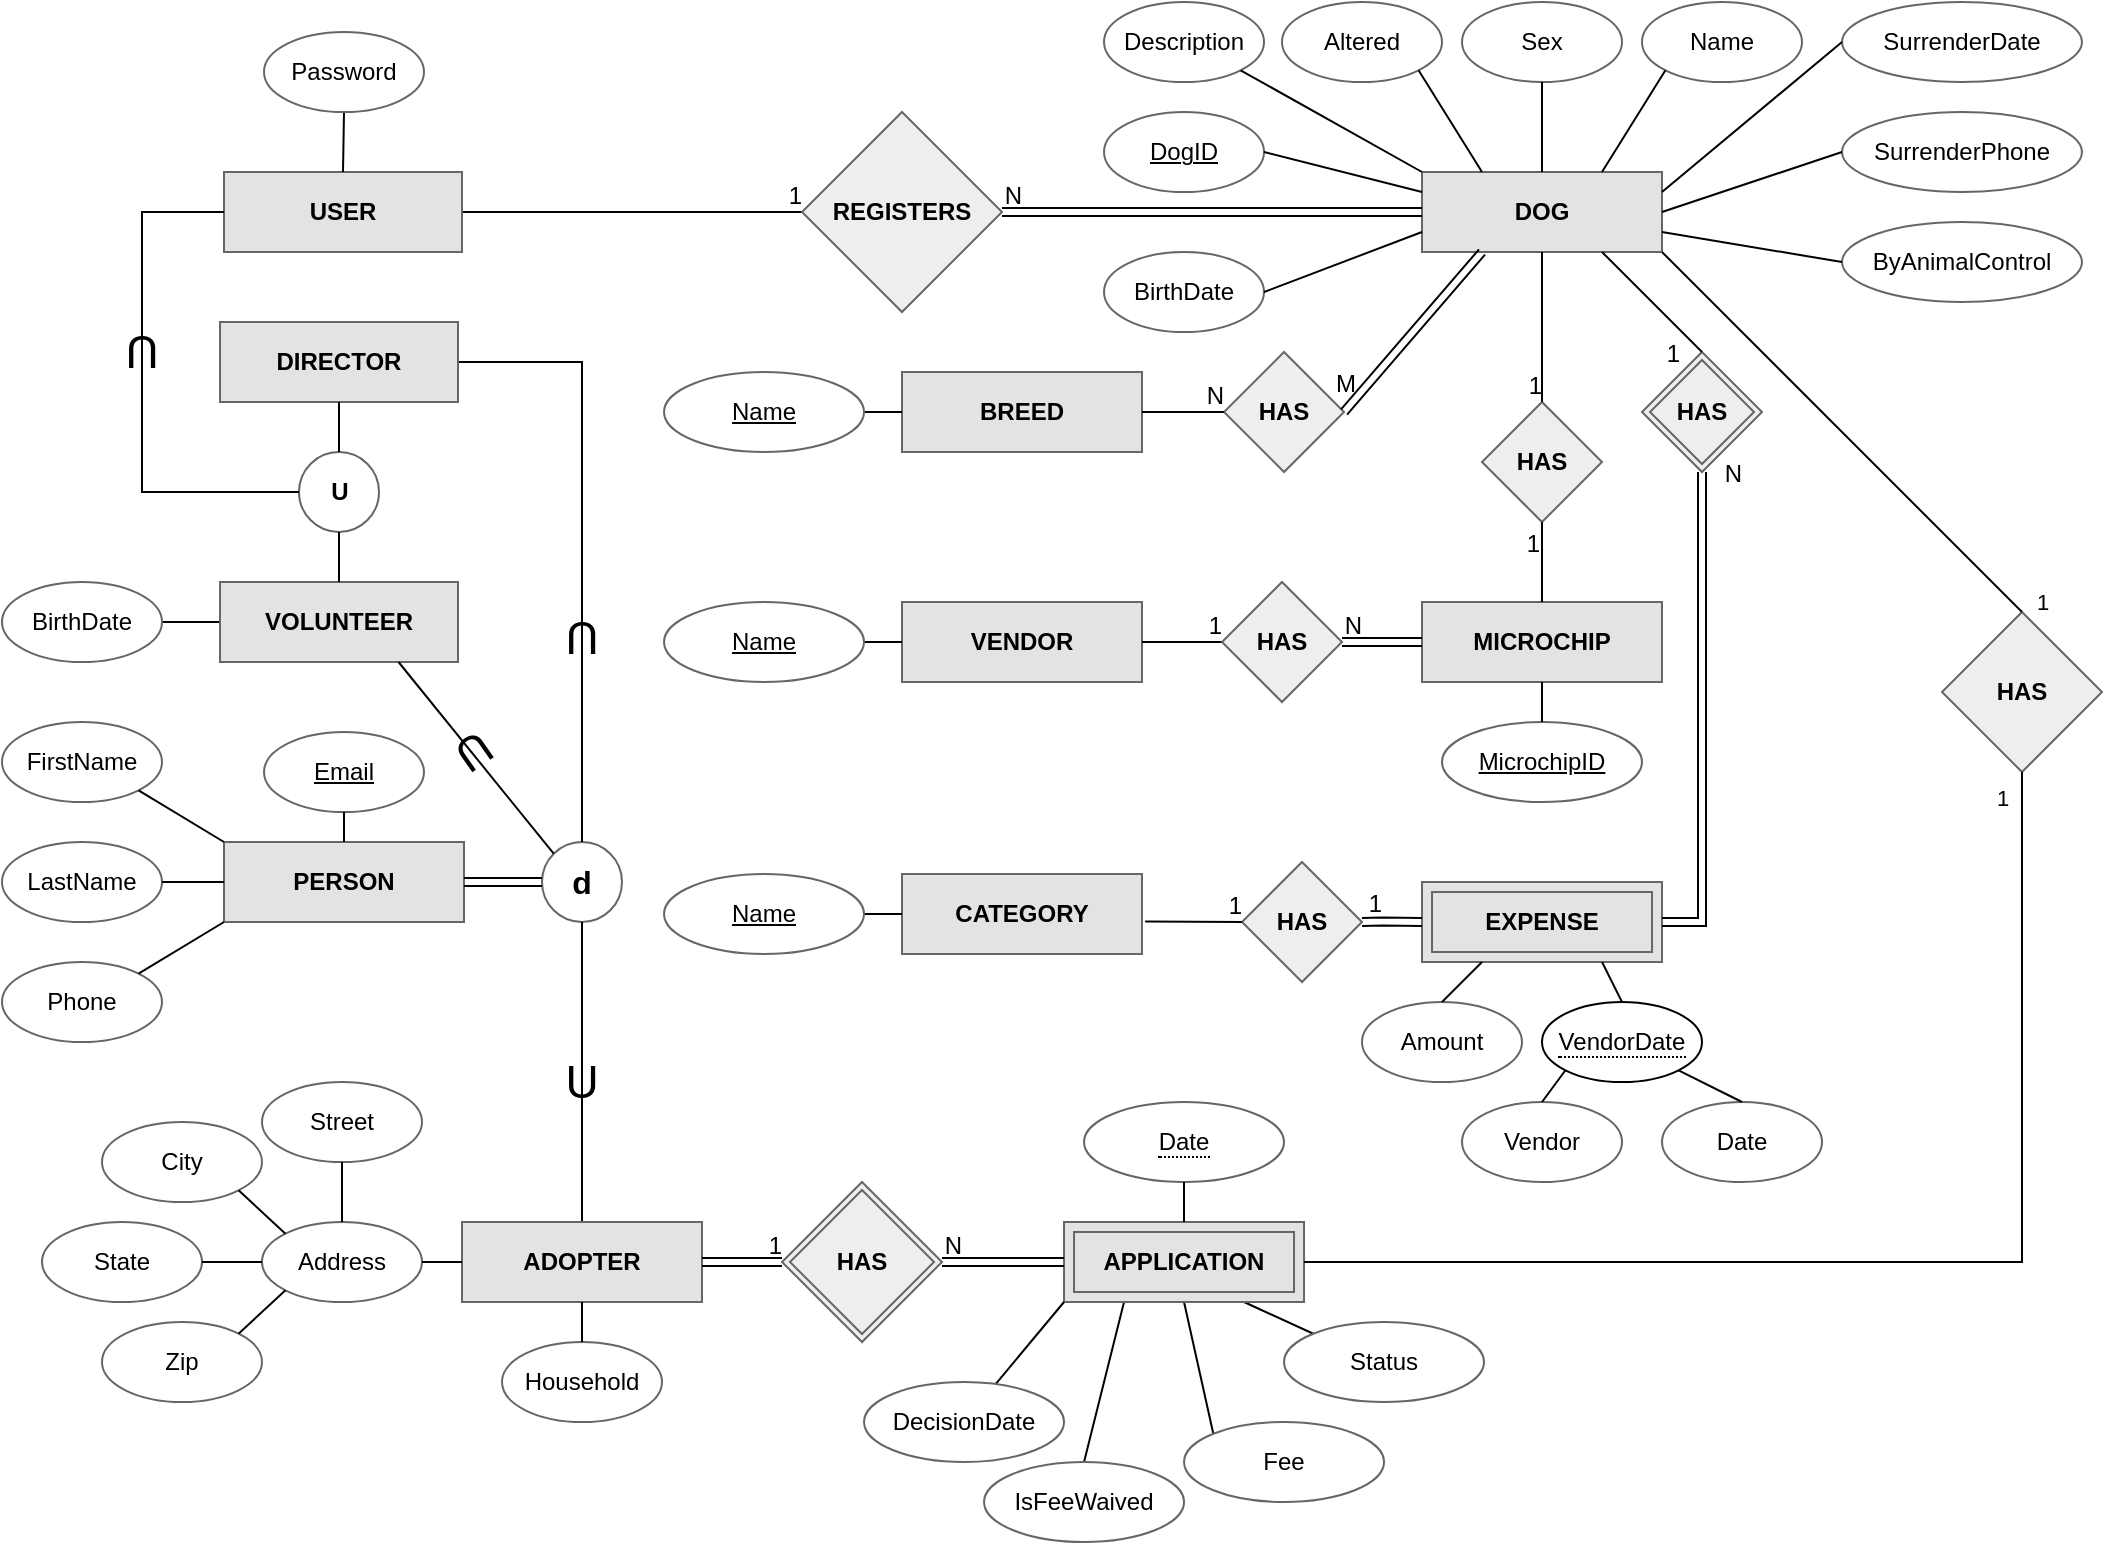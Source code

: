 <mxfile version="26.0.12">
  <diagram name="Page-1" id="UNi4WcKbqIIY6_oleP-8">
    <mxGraphModel dx="1562" dy="810" grid="1" gridSize="10" guides="1" tooltips="1" connect="1" arrows="1" fold="1" page="1" pageScale="1" pageWidth="1100" pageHeight="850" math="0" shadow="0">
      <root>
        <mxCell id="ympUBMgaRm9vFQZxo2nO-0" />
        <mxCell id="ympUBMgaRm9vFQZxo2nO-1" parent="ympUBMgaRm9vFQZxo2nO-0" />
        <mxCell id="ympUBMgaRm9vFQZxo2nO-70" value="U" style="text;html=1;strokeColor=none;fillColor=none;align=center;verticalAlign=middle;whiteSpace=wrap;rounded=0;shadow=0;fontSize=23;rotation=0;" parent="ympUBMgaRm9vFQZxo2nO-1" vertex="1">
          <mxGeometry x="285" y="570" width="30" height="20" as="geometry" />
        </mxCell>
        <mxCell id="ympUBMgaRm9vFQZxo2nO-2" value="&lt;span style=&quot;border-bottom: 1px dotted&quot;&gt;Date&lt;/span&gt;" style="ellipse;whiteSpace=wrap;html=1;align=center;shadow=0;strokeColor=#666666;strokeWidth=1;fillColor=#FFFFFF;" parent="ympUBMgaRm9vFQZxo2nO-1" vertex="1">
          <mxGeometry x="551.01" y="590" width="100" height="40" as="geometry" />
        </mxCell>
        <mxCell id="ympUBMgaRm9vFQZxo2nO-5" style="edgeStyle=none;rounded=0;sketch=0;jumpStyle=none;orthogonalLoop=1;jettySize=auto;html=1;exitX=0.75;exitY=1;exitDx=0;exitDy=0;entryX=0;entryY=0;entryDx=0;entryDy=0;startArrow=none;startFill=0;endArrow=none;endFill=0;strokeWidth=1;" parent="ympUBMgaRm9vFQZxo2nO-1" source="ympUBMgaRm9vFQZxo2nO-8" target="ympUBMgaRm9vFQZxo2nO-23" edge="1">
          <mxGeometry relative="1" as="geometry" />
        </mxCell>
        <mxCell id="ympUBMgaRm9vFQZxo2nO-6" style="edgeStyle=none;rounded=0;sketch=0;jumpStyle=none;orthogonalLoop=1;jettySize=auto;html=1;exitX=0.5;exitY=1;exitDx=0;exitDy=0;entryX=0;entryY=0;entryDx=0;entryDy=0;startArrow=none;startFill=0;endArrow=none;endFill=0;strokeWidth=1;" parent="ympUBMgaRm9vFQZxo2nO-1" source="ympUBMgaRm9vFQZxo2nO-8" target="ympUBMgaRm9vFQZxo2nO-24" edge="1">
          <mxGeometry relative="1" as="geometry" />
        </mxCell>
        <mxCell id="ympUBMgaRm9vFQZxo2nO-7" style="edgeStyle=none;rounded=0;sketch=0;jumpStyle=none;orthogonalLoop=1;jettySize=auto;html=1;exitX=0.25;exitY=1;exitDx=0;exitDy=0;entryX=0.5;entryY=0;entryDx=0;entryDy=0;startArrow=none;startFill=0;endArrow=none;endFill=0;strokeWidth=1;" parent="ympUBMgaRm9vFQZxo2nO-1" source="ympUBMgaRm9vFQZxo2nO-8" edge="1">
          <mxGeometry relative="1" as="geometry">
            <mxPoint x="551.02" y="770" as="targetPoint" />
          </mxGeometry>
        </mxCell>
        <mxCell id="ympUBMgaRm9vFQZxo2nO-8" value="&lt;b&gt;APPLICATION&lt;/b&gt;" style="shape=ext;margin=3;double=1;whiteSpace=wrap;html=1;align=center;shadow=0;strokeColor=#666666;strokeWidth=1;fillColor=#E3E3E3;" parent="ympUBMgaRm9vFQZxo2nO-1" vertex="1">
          <mxGeometry x="541.01" y="650" width="120" height="40" as="geometry" />
        </mxCell>
        <mxCell id="ympUBMgaRm9vFQZxo2nO-19" value="&lt;b&gt;HAS&lt;/b&gt;" style="shape=rhombus;double=1;perimeter=rhombusPerimeter;whiteSpace=wrap;html=1;align=center;shadow=0;strokeColor=#666666;strokeWidth=1;fillColor=#EEEEEE;" parent="ympUBMgaRm9vFQZxo2nO-1" vertex="1">
          <mxGeometry x="830" y="215" width="60" height="60" as="geometry" />
        </mxCell>
        <mxCell id="ympUBMgaRm9vFQZxo2nO-22" value="" style="endArrow=none;html=1;strokeWidth=1;exitX=0.5;exitY=0;exitDx=0;exitDy=0;entryX=0.5;entryY=1;entryDx=0;entryDy=0;" parent="ympUBMgaRm9vFQZxo2nO-1" source="ympUBMgaRm9vFQZxo2nO-8" target="ympUBMgaRm9vFQZxo2nO-2" edge="1">
          <mxGeometry width="50" height="50" relative="1" as="geometry">
            <mxPoint x="251.01" y="860" as="sourcePoint" />
            <mxPoint x="251.01" y="840" as="targetPoint" />
          </mxGeometry>
        </mxCell>
        <mxCell id="ympUBMgaRm9vFQZxo2nO-23" value="Status" style="ellipse;whiteSpace=wrap;html=1;align=center;shadow=0;strokeColor=#666666;strokeWidth=1;fillColor=#FFFFFF;" parent="ympUBMgaRm9vFQZxo2nO-1" vertex="1">
          <mxGeometry x="651.01" y="700" width="100" height="40" as="geometry" />
        </mxCell>
        <mxCell id="ympUBMgaRm9vFQZxo2nO-24" value="Fee" style="ellipse;whiteSpace=wrap;html=1;align=center;shadow=0;strokeColor=#666666;strokeWidth=1;fillColor=#FFFFFF;" parent="ympUBMgaRm9vFQZxo2nO-1" vertex="1">
          <mxGeometry x="601.02" y="750" width="100" height="40" as="geometry" />
        </mxCell>
        <mxCell id="ympUBMgaRm9vFQZxo2nO-25" value="IsFeeWaived" style="ellipse;whiteSpace=wrap;html=1;align=center;shadow=0;strokeColor=#666666;strokeWidth=1;fillColor=#FFFFFF;" parent="ympUBMgaRm9vFQZxo2nO-1" vertex="1">
          <mxGeometry x="501.02" y="770" width="100" height="40" as="geometry" />
        </mxCell>
        <mxCell id="ympUBMgaRm9vFQZxo2nO-26" value="" style="edgeStyle=none;rounded=0;sketch=0;jumpStyle=none;orthogonalLoop=1;jettySize=auto;html=1;startArrow=none;startFill=0;endArrow=none;endFill=0;strokeWidth=1;entryX=0;entryY=1;entryDx=0;entryDy=0;" parent="ympUBMgaRm9vFQZxo2nO-1" source="ympUBMgaRm9vFQZxo2nO-27" target="ympUBMgaRm9vFQZxo2nO-8" edge="1">
          <mxGeometry relative="1" as="geometry" />
        </mxCell>
        <mxCell id="ympUBMgaRm9vFQZxo2nO-27" value="DecisionDate" style="ellipse;whiteSpace=wrap;html=1;align=center;shadow=0;strokeColor=#666666;strokeWidth=1;fillColor=#FFFFFF;" parent="ympUBMgaRm9vFQZxo2nO-1" vertex="1">
          <mxGeometry x="441.01" y="730" width="100" height="40" as="geometry" />
        </mxCell>
        <mxCell id="ympUBMgaRm9vFQZxo2nO-29" value="&lt;b&gt;PERSON&lt;/b&gt;" style="whiteSpace=wrap;html=1;align=center;shadow=0;strokeColor=#666666;strokeWidth=1;fillColor=#E3E3E3;" parent="ympUBMgaRm9vFQZxo2nO-1" vertex="1">
          <mxGeometry x="121" y="460" width="120" height="40" as="geometry" />
        </mxCell>
        <mxCell id="ympUBMgaRm9vFQZxo2nO-30" value="Phone" style="ellipse;whiteSpace=wrap;html=1;align=center;shadow=0;strokeColor=#666666;strokeWidth=1;fillColor=#FFFFFF;" parent="ympUBMgaRm9vFQZxo2nO-1" vertex="1">
          <mxGeometry x="10" y="520" width="80" height="40" as="geometry" />
        </mxCell>
        <mxCell id="ympUBMgaRm9vFQZxo2nO-31" value="LastName" style="ellipse;whiteSpace=wrap;html=1;align=center;shadow=0;strokeColor=#666666;strokeWidth=1;fillColor=#FFFFFF;" parent="ympUBMgaRm9vFQZxo2nO-1" vertex="1">
          <mxGeometry x="10" y="460" width="80" height="40" as="geometry" />
        </mxCell>
        <mxCell id="ympUBMgaRm9vFQZxo2nO-32" value="FirstName" style="ellipse;whiteSpace=wrap;html=1;align=center;shadow=0;strokeColor=#666666;strokeWidth=1;fillColor=#FFFFFF;" parent="ympUBMgaRm9vFQZxo2nO-1" vertex="1">
          <mxGeometry x="10" y="400" width="80" height="40" as="geometry" />
        </mxCell>
        <mxCell id="ympUBMgaRm9vFQZxo2nO-33" value="" style="endArrow=none;html=1;strokeWidth=1;entryX=0;entryY=1;entryDx=0;entryDy=0;exitX=1;exitY=0;exitDx=0;exitDy=0;" parent="ympUBMgaRm9vFQZxo2nO-1" source="ympUBMgaRm9vFQZxo2nO-30" target="ympUBMgaRm9vFQZxo2nO-29" edge="1">
          <mxGeometry width="50" height="50" relative="1" as="geometry">
            <mxPoint x="100" y="560" as="sourcePoint" />
            <mxPoint x="150" y="540" as="targetPoint" />
          </mxGeometry>
        </mxCell>
        <mxCell id="ympUBMgaRm9vFQZxo2nO-34" value="" style="endArrow=none;html=1;strokeWidth=1;exitX=1;exitY=0.5;exitDx=0;exitDy=0;entryX=0;entryY=0.5;entryDx=0;entryDy=0;" parent="ympUBMgaRm9vFQZxo2nO-1" source="ympUBMgaRm9vFQZxo2nO-31" target="ympUBMgaRm9vFQZxo2nO-29" edge="1">
          <mxGeometry width="50" height="50" relative="1" as="geometry">
            <mxPoint x="110" y="485" as="sourcePoint" />
            <mxPoint x="150" y="600" as="targetPoint" />
          </mxGeometry>
        </mxCell>
        <mxCell id="ympUBMgaRm9vFQZxo2nO-35" style="edgeStyle=none;shape=link;rounded=0;sketch=0;jumpStyle=none;orthogonalLoop=1;jettySize=auto;html=1;exitX=0.5;exitY=1;exitDx=0;exitDy=0;startArrow=none;startFill=0;endArrow=none;endFill=0;strokeWidth=1;" parent="ympUBMgaRm9vFQZxo2nO-1" source="ympUBMgaRm9vFQZxo2nO-31" target="ympUBMgaRm9vFQZxo2nO-31" edge="1">
          <mxGeometry relative="1" as="geometry" />
        </mxCell>
        <mxCell id="ympUBMgaRm9vFQZxo2nO-36" value="" style="endArrow=none;html=1;strokeWidth=1;entryX=1;entryY=1;entryDx=0;entryDy=0;exitX=0;exitY=0;exitDx=0;exitDy=0;" parent="ympUBMgaRm9vFQZxo2nO-1" source="ympUBMgaRm9vFQZxo2nO-29" target="ympUBMgaRm9vFQZxo2nO-32" edge="1">
          <mxGeometry width="50" height="50" relative="1" as="geometry">
            <mxPoint x="270" y="440" as="sourcePoint" />
            <mxPoint x="100" y="545" as="targetPoint" />
          </mxGeometry>
        </mxCell>
        <mxCell id="ympUBMgaRm9vFQZxo2nO-37" value="Email" style="ellipse;whiteSpace=wrap;html=1;align=center;fontStyle=4;shadow=0;strokeColor=#666666;strokeWidth=1;fillColor=#FFFFFF;" parent="ympUBMgaRm9vFQZxo2nO-1" vertex="1">
          <mxGeometry x="141" y="405" width="80" height="40" as="geometry" />
        </mxCell>
        <mxCell id="ympUBMgaRm9vFQZxo2nO-38" value="" style="endArrow=none;html=1;strokeWidth=1;entryX=0.5;entryY=0;entryDx=0;entryDy=0;exitX=0.5;exitY=1;exitDx=0;exitDy=0;" parent="ympUBMgaRm9vFQZxo2nO-1" source="ympUBMgaRm9vFQZxo2nO-37" target="ympUBMgaRm9vFQZxo2nO-29" edge="1">
          <mxGeometry width="50" height="50" relative="1" as="geometry">
            <mxPoint x="80" y="615" as="sourcePoint" />
            <mxPoint x="170" y="510" as="targetPoint" />
          </mxGeometry>
        </mxCell>
        <mxCell id="ympUBMgaRm9vFQZxo2nO-43" value="&lt;b&gt;&lt;font style=&quot;font-size: 16px&quot;&gt;d&lt;/font&gt;&lt;/b&gt;" style="ellipse;whiteSpace=wrap;html=1;aspect=fixed;shadow=0;strokeColor=#666666;strokeWidth=1;gradientColor=none;fillColor=none;" parent="ympUBMgaRm9vFQZxo2nO-1" vertex="1">
          <mxGeometry x="280" y="460" width="40" height="40" as="geometry" />
        </mxCell>
        <mxCell id="ympUBMgaRm9vFQZxo2nO-53" value="&lt;b&gt;DOG&lt;/b&gt;" style="whiteSpace=wrap;html=1;align=center;shadow=0;strokeColor=#666666;strokeWidth=1;fillColor=#E3E3E3;" parent="ympUBMgaRm9vFQZxo2nO-1" vertex="1">
          <mxGeometry x="720" y="125" width="120" height="40" as="geometry" />
        </mxCell>
        <mxCell id="ympUBMgaRm9vFQZxo2nO-54" value="&lt;b&gt;BREED&lt;/b&gt;" style="whiteSpace=wrap;html=1;align=center;shadow=0;strokeColor=#666666;strokeWidth=1;fillColor=#E3E3E3;" parent="ympUBMgaRm9vFQZxo2nO-1" vertex="1">
          <mxGeometry x="460" y="225" width="120" height="40" as="geometry" />
        </mxCell>
        <mxCell id="ympUBMgaRm9vFQZxo2nO-55" value="&lt;b&gt;MICROCHIP&lt;/b&gt;" style="whiteSpace=wrap;html=1;align=center;shadow=0;strokeColor=#666666;strokeWidth=1;fillColor=#E3E3E3;" parent="ympUBMgaRm9vFQZxo2nO-1" vertex="1">
          <mxGeometry x="720" y="340" width="119.99" height="40" as="geometry" />
        </mxCell>
        <mxCell id="ympUBMgaRm9vFQZxo2nO-56" value="&lt;b&gt;CATEGORY&lt;/b&gt;&lt;span style=&quot;color: rgba(0 , 0 , 0 , 0) ; font-family: monospace ; font-size: 0px&quot;&gt;%3CmxGraphModel%3E%3Croot%3E%3CmxCell%20id%3D%220%22%2F%3E%3CmxCell%20id%3D%221%22%20parent%3D%220%22%2F%3E%3CmxCell%20id%3D%222%22%20value%3D%22%26lt%3Bb%26gt%3BDOG%26lt%3B%2Fb%26gt%3B%22%20style%3D%22whiteSpace%3Dwrap%3Bhtml%3D1%3Balign%3Dcenter%3Bshadow%3D0%3BstrokeColor%3D%23666666%3BstrokeWidth%3D1%3BfillColor%3D%23E3E3E3%3B%22%20vertex%3D%221%22%20parent%3D%221%22%3E%3CmxGeometry%20x%3D%22780%22%20y%3D%22500%22%20width%3D%22100%22%20height%3D%2240%22%20as%3D%22geometry%22%2F%3E%3C%2FmxCell%3E%3C%2Froot%3E%3C%2FmxGraphModel%3E&lt;/span&gt;" style="whiteSpace=wrap;html=1;align=center;shadow=0;strokeColor=#666666;strokeWidth=1;fillColor=#E3E3E3;" parent="ympUBMgaRm9vFQZxo2nO-1" vertex="1">
          <mxGeometry x="460" y="476" width="120" height="40" as="geometry" />
        </mxCell>
        <mxCell id="ympUBMgaRm9vFQZxo2nO-57" value="&lt;b&gt;VENDOR&lt;/b&gt;" style="whiteSpace=wrap;html=1;align=center;shadow=0;strokeColor=#666666;strokeWidth=1;fillColor=#E3E3E3;" parent="ympUBMgaRm9vFQZxo2nO-1" vertex="1">
          <mxGeometry x="460" y="340" width="120" height="40" as="geometry" />
        </mxCell>
        <mxCell id="ympUBMgaRm9vFQZxo2nO-58" style="edgeStyle=none;rounded=0;sketch=0;jumpStyle=none;orthogonalLoop=1;jettySize=auto;html=1;exitX=1;exitY=0.5;exitDx=0;exitDy=0;fontSize=23;startArrow=none;startFill=0;endArrow=none;endFill=0;strokeWidth=1;align=center;verticalAlign=middle;" parent="ympUBMgaRm9vFQZxo2nO-1" source="ympUBMgaRm9vFQZxo2nO-59" target="ympUBMgaRm9vFQZxo2nO-56" edge="1">
          <mxGeometry relative="1" as="geometry" />
        </mxCell>
        <mxCell id="ympUBMgaRm9vFQZxo2nO-59" value="Name" style="ellipse;whiteSpace=wrap;html=1;align=center;fontStyle=4;shadow=0;strokeColor=#666666;strokeWidth=1;fillColor=#FFFFFF;" parent="ympUBMgaRm9vFQZxo2nO-1" vertex="1">
          <mxGeometry x="341.01" y="476" width="100" height="40" as="geometry" />
        </mxCell>
        <mxCell id="ympUBMgaRm9vFQZxo2nO-72" value="&lt;b&gt;HAS&lt;/b&gt;" style="shape=rhombus;perimeter=rhombusPerimeter;whiteSpace=wrap;html=1;align=center;shadow=0;strokeColor=#666666;strokeWidth=1;fillColor=#EEEEEE;" parent="ympUBMgaRm9vFQZxo2nO-1" vertex="1">
          <mxGeometry x="621.02" y="215" width="60" height="60" as="geometry" />
        </mxCell>
        <mxCell id="ympUBMgaRm9vFQZxo2nO-73" value="&lt;b&gt;HAS&lt;/b&gt;" style="shape=rhombus;perimeter=rhombusPerimeter;whiteSpace=wrap;html=1;align=center;shadow=0;strokeColor=#666666;strokeWidth=1;fillColor=#EEEEEE;" parent="ympUBMgaRm9vFQZxo2nO-1" vertex="1">
          <mxGeometry x="980" y="345" width="80" height="80" as="geometry" />
        </mxCell>
        <mxCell id="ympUBMgaRm9vFQZxo2nO-74" value="&lt;b&gt;HAS&lt;/b&gt;" style="shape=rhombus;perimeter=rhombusPerimeter;whiteSpace=wrap;html=1;align=center;shadow=0;strokeColor=#666666;strokeWidth=1;fillColor=#EEEEEE;" parent="ympUBMgaRm9vFQZxo2nO-1" vertex="1">
          <mxGeometry x="750" y="240" width="60" height="60" as="geometry" />
        </mxCell>
        <mxCell id="ympUBMgaRm9vFQZxo2nO-75" value="&lt;b&gt;EXPENSE&lt;/b&gt;" style="shape=ext;margin=3;double=1;whiteSpace=wrap;html=1;align=center;shadow=0;strokeColor=#666666;strokeWidth=1;fillColor=#E3E3E3;" parent="ympUBMgaRm9vFQZxo2nO-1" vertex="1">
          <mxGeometry x="720.01" y="480" width="120" height="40" as="geometry" />
        </mxCell>
        <mxCell id="ympUBMgaRm9vFQZxo2nO-76" value="&lt;b&gt;HAS&lt;/b&gt;" style="shape=rhombus;double=1;perimeter=rhombusPerimeter;whiteSpace=wrap;html=1;align=center;shadow=0;strokeColor=#666666;strokeWidth=1;fillColor=#EEEEEE;" parent="ympUBMgaRm9vFQZxo2nO-1" vertex="1">
          <mxGeometry x="400" y="630" width="80" height="80" as="geometry" />
        </mxCell>
        <mxCell id="ympUBMgaRm9vFQZxo2nO-81" value="&lt;b&gt;HAS&lt;/b&gt;" style="shape=rhombus;perimeter=rhombusPerimeter;whiteSpace=wrap;html=1;align=center;shadow=0;strokeColor=#666666;strokeWidth=1;fillColor=#EEEEEE;" parent="ympUBMgaRm9vFQZxo2nO-1" vertex="1">
          <mxGeometry x="630" y="470" width="60" height="60" as="geometry" />
        </mxCell>
        <mxCell id="ympUBMgaRm9vFQZxo2nO-94" style="edgeStyle=none;rounded=0;sketch=0;jumpStyle=none;orthogonalLoop=1;jettySize=auto;html=1;fontSize=23;startArrow=none;startFill=0;endArrow=none;endFill=0;strokeWidth=1;align=center;verticalAlign=middle;entryX=0;entryY=0.5;entryDx=0;entryDy=0;exitX=1;exitY=0.5;exitDx=0;exitDy=0;" parent="ympUBMgaRm9vFQZxo2nO-1" source="ympUBMgaRm9vFQZxo2nO-95" target="ympUBMgaRm9vFQZxo2nO-57" edge="1">
          <mxGeometry relative="1" as="geometry">
            <mxPoint x="750" y="590" as="targetPoint" />
            <mxPoint x="750" y="610" as="sourcePoint" />
          </mxGeometry>
        </mxCell>
        <mxCell id="ympUBMgaRm9vFQZxo2nO-95" value="Name" style="ellipse;whiteSpace=wrap;html=1;align=center;fontStyle=4;shadow=0;strokeColor=#666666;strokeWidth=1;fillColor=#FFFFFF;" parent="ympUBMgaRm9vFQZxo2nO-1" vertex="1">
          <mxGeometry x="341.01" y="340" width="100" height="40" as="geometry" />
        </mxCell>
        <mxCell id="ympUBMgaRm9vFQZxo2nO-96" style="edgeStyle=none;rounded=0;sketch=0;jumpStyle=none;orthogonalLoop=1;jettySize=auto;html=1;exitX=0;exitY=0.5;exitDx=0;exitDy=0;fontSize=23;startArrow=none;startFill=0;endArrow=none;endFill=0;strokeWidth=1;align=center;verticalAlign=middle;entryX=1;entryY=0.5;entryDx=0;entryDy=0;" parent="ympUBMgaRm9vFQZxo2nO-1" source="ympUBMgaRm9vFQZxo2nO-54" target="ympUBMgaRm9vFQZxo2nO-97" edge="1">
          <mxGeometry relative="1" as="geometry">
            <mxPoint x="1300" y="265" as="targetPoint" />
          </mxGeometry>
        </mxCell>
        <mxCell id="ympUBMgaRm9vFQZxo2nO-97" value="Name" style="ellipse;whiteSpace=wrap;html=1;align=center;fontStyle=4;shadow=0;strokeColor=#666666;strokeWidth=1;fillColor=#FFFFFF;" parent="ympUBMgaRm9vFQZxo2nO-1" vertex="1">
          <mxGeometry x="341.01" y="225" width="100" height="40" as="geometry" />
        </mxCell>
        <mxCell id="ympUBMgaRm9vFQZxo2nO-102" value="MicrochipID" style="ellipse;whiteSpace=wrap;html=1;align=center;fontStyle=4;shadow=0;strokeColor=#666666;strokeWidth=1;fillColor=#FFFFFF;" parent="ympUBMgaRm9vFQZxo2nO-1" vertex="1">
          <mxGeometry x="730" y="400" width="100" height="40" as="geometry" />
        </mxCell>
        <mxCell id="ympUBMgaRm9vFQZxo2nO-103" value="" style="endArrow=none;html=1;rounded=0;fontSize=23;strokeWidth=1;align=center;verticalAlign=middle;exitX=0.5;exitY=1;exitDx=0;exitDy=0;entryX=0.5;entryY=0;entryDx=0;entryDy=0;" parent="ympUBMgaRm9vFQZxo2nO-1" source="ympUBMgaRm9vFQZxo2nO-55" target="ympUBMgaRm9vFQZxo2nO-102" edge="1">
          <mxGeometry relative="1" as="geometry">
            <mxPoint x="420" y="400" as="sourcePoint" />
            <mxPoint x="580" y="400" as="targetPoint" />
          </mxGeometry>
        </mxCell>
        <mxCell id="ympUBMgaRm9vFQZxo2nO-104" value="Name" style="ellipse;whiteSpace=wrap;html=1;align=center;shadow=0;strokeColor=#666666;strokeWidth=1;fillColor=#FFFFFF;" parent="ympUBMgaRm9vFQZxo2nO-1" vertex="1">
          <mxGeometry x="830" y="40" width="80" height="40" as="geometry" />
        </mxCell>
        <mxCell id="ympUBMgaRm9vFQZxo2nO-106" value="Sex" style="ellipse;whiteSpace=wrap;html=1;align=center;shadow=0;strokeColor=#666666;strokeWidth=1;fillColor=#FFFFFF;" parent="ympUBMgaRm9vFQZxo2nO-1" vertex="1">
          <mxGeometry x="740.01" y="40" width="80" height="40" as="geometry" />
        </mxCell>
        <mxCell id="ympUBMgaRm9vFQZxo2nO-107" value="Altered" style="ellipse;whiteSpace=wrap;html=1;align=center;shadow=0;strokeColor=#666666;strokeWidth=1;fillColor=#FFFFFF;" parent="ympUBMgaRm9vFQZxo2nO-1" vertex="1">
          <mxGeometry x="650" y="40" width="80" height="40" as="geometry" />
        </mxCell>
        <mxCell id="ympUBMgaRm9vFQZxo2nO-108" value="Description" style="ellipse;whiteSpace=wrap;html=1;align=center;shadow=0;strokeColor=#666666;strokeWidth=1;fillColor=#FFFFFF;" parent="ympUBMgaRm9vFQZxo2nO-1" vertex="1">
          <mxGeometry x="561.01" y="40" width="80" height="40" as="geometry" />
        </mxCell>
        <mxCell id="ympUBMgaRm9vFQZxo2nO-109" value="SurrenderDate" style="ellipse;whiteSpace=wrap;html=1;align=center;shadow=0;strokeColor=#666666;strokeWidth=1;fillColor=#FFFFFF;fontSize=12;" parent="ympUBMgaRm9vFQZxo2nO-1" vertex="1">
          <mxGeometry x="930" y="40" width="120" height="40" as="geometry" />
        </mxCell>
        <mxCell id="ympUBMgaRm9vFQZxo2nO-110" value="SurrenderPhone" style="ellipse;whiteSpace=wrap;html=1;align=center;shadow=0;strokeColor=#666666;strokeWidth=1;fillColor=#FFFFFF;fontSize=12;" parent="ympUBMgaRm9vFQZxo2nO-1" vertex="1">
          <mxGeometry x="930" y="95" width="120" height="40" as="geometry" />
        </mxCell>
        <mxCell id="ympUBMgaRm9vFQZxo2nO-111" value="ByAnimalControl" style="ellipse;whiteSpace=wrap;html=1;align=center;shadow=0;strokeColor=#666666;strokeWidth=1;fillColor=#FFFFFF;fontSize=12;" parent="ympUBMgaRm9vFQZxo2nO-1" vertex="1">
          <mxGeometry x="930" y="150" width="120" height="40" as="geometry" />
        </mxCell>
        <mxCell id="vB9U4bPo17kNobg1gXTB-8" value="" style="endArrow=none;html=1;rounded=0;exitX=1;exitY=0.5;exitDx=0;exitDy=0;entryX=0;entryY=0.5;entryDx=0;entryDy=0;shape=link;" parent="ympUBMgaRm9vFQZxo2nO-1" source="ympUBMgaRm9vFQZxo2nO-29" target="ympUBMgaRm9vFQZxo2nO-43" edge="1">
          <mxGeometry width="50" height="50" relative="1" as="geometry">
            <mxPoint x="160" y="295" as="sourcePoint" />
            <mxPoint x="210" y="245" as="targetPoint" />
          </mxGeometry>
        </mxCell>
        <mxCell id="vB9U4bPo17kNobg1gXTB-9" value="" style="endArrow=none;html=1;rounded=0;exitX=0.5;exitY=0;exitDx=0;exitDy=0;entryX=1;entryY=0.5;entryDx=0;entryDy=0;" parent="ympUBMgaRm9vFQZxo2nO-1" source="ympUBMgaRm9vFQZxo2nO-43" target="ReveWXHtMEPwcWJytBVd-0" edge="1">
          <mxGeometry width="50" height="50" relative="1" as="geometry">
            <mxPoint x="350" y="290" as="sourcePoint" />
            <mxPoint x="240" y="220" as="targetPoint" />
            <Array as="points">
              <mxPoint x="300" y="220" />
            </Array>
          </mxGeometry>
        </mxCell>
        <mxCell id="vB9U4bPo17kNobg1gXTB-14" value="" style="endArrow=none;html=1;rounded=0;entryX=0.5;entryY=1;entryDx=0;entryDy=0;exitX=0.5;exitY=0;exitDx=0;exitDy=0;" parent="ympUBMgaRm9vFQZxo2nO-1" source="b25L0IEwAaMC9seaVLFK-4" target="ympUBMgaRm9vFQZxo2nO-43" edge="1">
          <mxGeometry width="50" height="50" relative="1" as="geometry">
            <mxPoint x="300.5" y="605" as="sourcePoint" />
            <mxPoint x="300" y="405" as="targetPoint" />
          </mxGeometry>
        </mxCell>
        <mxCell id="vB9U4bPo17kNobg1gXTB-17" value="" style="endArrow=none;html=1;rounded=0;entryX=0;entryY=1;entryDx=0;entryDy=0;exitX=0.75;exitY=0;exitDx=0;exitDy=0;" parent="ympUBMgaRm9vFQZxo2nO-1" source="ympUBMgaRm9vFQZxo2nO-53" target="ympUBMgaRm9vFQZxo2nO-104" edge="1">
          <mxGeometry width="50" height="50" relative="1" as="geometry">
            <mxPoint x="640" y="195" as="sourcePoint" />
            <mxPoint x="690" y="145" as="targetPoint" />
          </mxGeometry>
        </mxCell>
        <mxCell id="vB9U4bPo17kNobg1gXTB-18" value="" style="endArrow=none;html=1;rounded=0;entryX=0.5;entryY=1;entryDx=0;entryDy=0;exitX=0.5;exitY=0;exitDx=0;exitDy=0;" parent="ympUBMgaRm9vFQZxo2nO-1" source="ympUBMgaRm9vFQZxo2nO-53" target="ympUBMgaRm9vFQZxo2nO-106" edge="1">
          <mxGeometry width="50" height="50" relative="1" as="geometry">
            <mxPoint x="620" y="215" as="sourcePoint" />
            <mxPoint x="670" y="165" as="targetPoint" />
          </mxGeometry>
        </mxCell>
        <mxCell id="vB9U4bPo17kNobg1gXTB-19" value="" style="endArrow=none;html=1;rounded=0;entryX=0.25;entryY=0;entryDx=0;entryDy=0;exitX=1;exitY=1;exitDx=0;exitDy=0;" parent="ympUBMgaRm9vFQZxo2nO-1" source="ympUBMgaRm9vFQZxo2nO-107" target="ympUBMgaRm9vFQZxo2nO-53" edge="1">
          <mxGeometry width="50" height="50" relative="1" as="geometry">
            <mxPoint x="690" y="265" as="sourcePoint" />
            <mxPoint x="740" y="215" as="targetPoint" />
          </mxGeometry>
        </mxCell>
        <mxCell id="vB9U4bPo17kNobg1gXTB-20" value="" style="endArrow=none;html=1;rounded=0;entryX=0;entryY=0;entryDx=0;entryDy=0;exitX=1;exitY=1;exitDx=0;exitDy=0;" parent="ympUBMgaRm9vFQZxo2nO-1" source="ympUBMgaRm9vFQZxo2nO-108" target="ympUBMgaRm9vFQZxo2nO-53" edge="1">
          <mxGeometry width="50" height="50" relative="1" as="geometry">
            <mxPoint x="690" y="130" as="sourcePoint" />
            <mxPoint x="810" y="185" as="targetPoint" />
          </mxGeometry>
        </mxCell>
        <mxCell id="vB9U4bPo17kNobg1gXTB-21" value="" style="endArrow=none;html=1;rounded=0;exitX=0;exitY=0.5;exitDx=0;exitDy=0;entryX=1;entryY=0.25;entryDx=0;entryDy=0;" parent="ympUBMgaRm9vFQZxo2nO-1" source="ympUBMgaRm9vFQZxo2nO-109" target="ympUBMgaRm9vFQZxo2nO-53" edge="1">
          <mxGeometry width="50" height="50" relative="1" as="geometry">
            <mxPoint x="730" y="215" as="sourcePoint" />
            <mxPoint x="810" y="175" as="targetPoint" />
          </mxGeometry>
        </mxCell>
        <mxCell id="kdwBY_G7bhKLpQpaAvqd-0" value="" style="endArrow=none;html=1;rounded=0;strokeWidth=1;exitX=1;exitY=0.5;exitDx=0;exitDy=0;entryX=0;entryY=0.5;entryDx=0;entryDy=0;" parent="ympUBMgaRm9vFQZxo2nO-1" source="b25L0IEwAaMC9seaVLFK-18" target="yz8rhdaDb1qIB_dm_TD1-5" edge="1">
          <mxGeometry relative="1" as="geometry">
            <mxPoint x="360.0" y="625" as="sourcePoint" />
            <mxPoint x="410" y="145" as="targetPoint" />
            <Array as="points">
              <mxPoint x="380" y="145" />
            </Array>
          </mxGeometry>
        </mxCell>
        <mxCell id="kdwBY_G7bhKLpQpaAvqd-1" value="1" style="resizable=0;html=1;align=right;verticalAlign=bottom;" parent="kdwBY_G7bhKLpQpaAvqd-0" connectable="0" vertex="1">
          <mxGeometry x="1" relative="1" as="geometry" />
        </mxCell>
        <mxCell id="b25L0IEwAaMC9seaVLFK-0" value="" style="endArrow=none;html=1;rounded=0;strokeWidth=1;align=center;fontStyle=0;entryX=1;entryY=0.5;entryDx=0;entryDy=0;exitX=0;exitY=0.5;exitDx=0;exitDy=0;shape=link;" parent="ympUBMgaRm9vFQZxo2nO-1" source="ympUBMgaRm9vFQZxo2nO-53" target="yz8rhdaDb1qIB_dm_TD1-5" edge="1">
          <mxGeometry relative="1" as="geometry">
            <mxPoint x="789" y="-45" as="sourcePoint" />
            <mxPoint x="530" y="145" as="targetPoint" />
          </mxGeometry>
        </mxCell>
        <mxCell id="b25L0IEwAaMC9seaVLFK-1" value="N" style="resizable=0;html=1;align=right;verticalAlign=bottom;spacingRight=-10;spacingLeft=0;" parent="b25L0IEwAaMC9seaVLFK-0" connectable="0" vertex="1">
          <mxGeometry x="1" relative="1" as="geometry">
            <mxPoint as="offset" />
          </mxGeometry>
        </mxCell>
        <mxCell id="b25L0IEwAaMC9seaVLFK-2" value="" style="endArrow=none;html=1;rounded=0;exitX=0;exitY=0.5;exitDx=0;exitDy=0;entryX=1;entryY=0.5;entryDx=0;entryDy=0;" parent="ympUBMgaRm9vFQZxo2nO-1" source="ympUBMgaRm9vFQZxo2nO-110" target="ympUBMgaRm9vFQZxo2nO-53" edge="1">
          <mxGeometry width="50" height="50" relative="1" as="geometry">
            <mxPoint x="870" y="205" as="sourcePoint" />
            <mxPoint x="850" y="190" as="targetPoint" />
          </mxGeometry>
        </mxCell>
        <mxCell id="b25L0IEwAaMC9seaVLFK-3" value="" style="endArrow=none;html=1;rounded=0;exitX=0;exitY=0.5;exitDx=0;exitDy=0;entryX=1;entryY=0.75;entryDx=0;entryDy=0;" parent="ympUBMgaRm9vFQZxo2nO-1" source="ympUBMgaRm9vFQZxo2nO-111" target="ympUBMgaRm9vFQZxo2nO-53" edge="1">
          <mxGeometry width="50" height="50" relative="1" as="geometry">
            <mxPoint x="790" y="345" as="sourcePoint" />
            <mxPoint x="940" y="130" as="targetPoint" />
          </mxGeometry>
        </mxCell>
        <mxCell id="b25L0IEwAaMC9seaVLFK-4" value="&lt;b&gt;ADOPTER&lt;/b&gt;" style="whiteSpace=wrap;html=1;align=center;shadow=0;strokeColor=#666666;strokeWidth=1;fillColor=#E3E3E3;" parent="ympUBMgaRm9vFQZxo2nO-1" vertex="1">
          <mxGeometry x="240" y="650" width="120" height="40" as="geometry" />
        </mxCell>
        <mxCell id="b25L0IEwAaMC9seaVLFK-5" value="Street" style="ellipse;whiteSpace=wrap;html=1;align=center;shadow=0;strokeColor=#666666;strokeWidth=1;fillColor=#FFFFFF;" parent="ympUBMgaRm9vFQZxo2nO-1" vertex="1">
          <mxGeometry x="140" y="580" width="80" height="40" as="geometry" />
        </mxCell>
        <mxCell id="b25L0IEwAaMC9seaVLFK-6" value="City" style="ellipse;whiteSpace=wrap;html=1;align=center;shadow=0;strokeColor=#666666;strokeWidth=1;fillColor=#FFFFFF;" parent="ympUBMgaRm9vFQZxo2nO-1" vertex="1">
          <mxGeometry x="60" y="600" width="80" height="40" as="geometry" />
        </mxCell>
        <mxCell id="b25L0IEwAaMC9seaVLFK-7" value="State" style="ellipse;whiteSpace=wrap;html=1;align=center;shadow=0;strokeColor=#666666;strokeWidth=1;fillColor=#FFFFFF;" parent="ympUBMgaRm9vFQZxo2nO-1" vertex="1">
          <mxGeometry x="30" y="650" width="80" height="40" as="geometry" />
        </mxCell>
        <mxCell id="b25L0IEwAaMC9seaVLFK-8" value="Zip" style="ellipse;whiteSpace=wrap;html=1;align=center;shadow=0;strokeColor=#666666;strokeWidth=1;fillColor=#FFFFFF;" parent="ympUBMgaRm9vFQZxo2nO-1" vertex="1">
          <mxGeometry x="60" y="700.0" width="80" height="40" as="geometry" />
        </mxCell>
        <mxCell id="b25L0IEwAaMC9seaVLFK-9" value="Address" style="ellipse;whiteSpace=wrap;html=1;align=center;shadow=0;strokeColor=#666666;strokeWidth=1;fillColor=#FFFFFF;" parent="ympUBMgaRm9vFQZxo2nO-1" vertex="1">
          <mxGeometry x="140" y="650" width="80" height="40" as="geometry" />
        </mxCell>
        <mxCell id="b25L0IEwAaMC9seaVLFK-10" value="Household" style="ellipse;whiteSpace=wrap;html=1;align=center;shadow=0;strokeColor=#666666;strokeWidth=1;fillColor=#FFFFFF;" parent="ympUBMgaRm9vFQZxo2nO-1" vertex="1">
          <mxGeometry x="260" y="710" width="80" height="40" as="geometry" />
        </mxCell>
        <mxCell id="b25L0IEwAaMC9seaVLFK-11" value="" style="endArrow=none;html=1;strokeWidth=1;entryX=0.5;entryY=0;entryDx=0;entryDy=0;exitX=0.5;exitY=1;exitDx=0;exitDy=0;" parent="ympUBMgaRm9vFQZxo2nO-1" source="b25L0IEwAaMC9seaVLFK-5" target="b25L0IEwAaMC9seaVLFK-9" edge="1">
          <mxGeometry width="50" height="50" relative="1" as="geometry">
            <mxPoint x="259" y="640" as="sourcePoint" />
            <mxPoint x="309" y="590" as="targetPoint" />
          </mxGeometry>
        </mxCell>
        <mxCell id="b25L0IEwAaMC9seaVLFK-12" value="" style="endArrow=none;html=1;strokeWidth=1;exitX=1;exitY=1;exitDx=0;exitDy=0;entryX=0;entryY=0;entryDx=0;entryDy=0;" parent="ympUBMgaRm9vFQZxo2nO-1" source="b25L0IEwAaMC9seaVLFK-6" target="b25L0IEwAaMC9seaVLFK-9" edge="1">
          <mxGeometry width="50" height="50" relative="1" as="geometry">
            <mxPoint x="259" y="720.0" as="sourcePoint" />
            <mxPoint x="329" y="770.0" as="targetPoint" />
          </mxGeometry>
        </mxCell>
        <mxCell id="b25L0IEwAaMC9seaVLFK-13" value="" style="endArrow=none;html=1;strokeWidth=1;exitX=1;exitY=0.5;exitDx=0;exitDy=0;entryX=0;entryY=0.5;entryDx=0;entryDy=0;" parent="ympUBMgaRm9vFQZxo2nO-1" source="b25L0IEwAaMC9seaVLFK-7" target="b25L0IEwAaMC9seaVLFK-9" edge="1">
          <mxGeometry width="50" height="50" relative="1" as="geometry">
            <mxPoint x="259" y="620" as="sourcePoint" />
            <mxPoint x="329" y="670.0" as="targetPoint" />
          </mxGeometry>
        </mxCell>
        <mxCell id="b25L0IEwAaMC9seaVLFK-14" value="" style="endArrow=none;html=1;strokeWidth=1;exitX=1;exitY=0;exitDx=0;exitDy=0;entryX=0;entryY=1;entryDx=0;entryDy=0;" parent="ympUBMgaRm9vFQZxo2nO-1" source="b25L0IEwAaMC9seaVLFK-8" target="b25L0IEwAaMC9seaVLFK-9" edge="1">
          <mxGeometry width="50" height="50" relative="1" as="geometry">
            <mxPoint x="269" y="630" as="sourcePoint" />
            <mxPoint x="339" y="680.0" as="targetPoint" />
          </mxGeometry>
        </mxCell>
        <mxCell id="b25L0IEwAaMC9seaVLFK-15" style="edgeStyle=none;shape=link;rounded=0;sketch=0;jumpStyle=none;orthogonalLoop=1;jettySize=auto;html=1;exitX=0.5;exitY=1;exitDx=0;exitDy=0;startArrow=none;startFill=0;endArrow=none;endFill=0;strokeWidth=1;" parent="ympUBMgaRm9vFQZxo2nO-1" source="b25L0IEwAaMC9seaVLFK-8" target="b25L0IEwAaMC9seaVLFK-8" edge="1">
          <mxGeometry relative="1" as="geometry" />
        </mxCell>
        <mxCell id="b25L0IEwAaMC9seaVLFK-16" value="" style="endArrow=none;html=1;rounded=0;entryX=0;entryY=0.5;entryDx=0;entryDy=0;exitX=1;exitY=0.5;exitDx=0;exitDy=0;" parent="ympUBMgaRm9vFQZxo2nO-1" source="b25L0IEwAaMC9seaVLFK-9" target="b25L0IEwAaMC9seaVLFK-4" edge="1">
          <mxGeometry width="50" height="50" relative="1" as="geometry">
            <mxPoint y="810.0" as="sourcePoint" />
            <mxPoint x="50" y="760.0" as="targetPoint" />
          </mxGeometry>
        </mxCell>
        <mxCell id="b25L0IEwAaMC9seaVLFK-17" value="" style="endArrow=none;html=1;rounded=0;entryX=0.5;entryY=0;entryDx=0;entryDy=0;exitX=0.5;exitY=1;exitDx=0;exitDy=0;" parent="ympUBMgaRm9vFQZxo2nO-1" source="b25L0IEwAaMC9seaVLFK-4" target="b25L0IEwAaMC9seaVLFK-10" edge="1">
          <mxGeometry width="50" height="50" relative="1" as="geometry">
            <mxPoint y="810.0" as="sourcePoint" />
            <mxPoint x="50" y="760.0" as="targetPoint" />
          </mxGeometry>
        </mxCell>
        <mxCell id="b25L0IEwAaMC9seaVLFK-18" value="&lt;b&gt;USER&lt;/b&gt;" style="whiteSpace=wrap;html=1;align=center;shadow=0;strokeColor=#666666;strokeWidth=1;fillColor=#E3E3E3;" parent="ympUBMgaRm9vFQZxo2nO-1" vertex="1">
          <mxGeometry x="121" y="125" width="119" height="40" as="geometry" />
        </mxCell>
        <mxCell id="b25L0IEwAaMC9seaVLFK-23" value="" style="endArrow=none;html=1;strokeWidth=1;exitX=1;exitY=0.5;exitDx=0;exitDy=0;entryX=0;entryY=0.5;entryDx=0;entryDy=0;" parent="ympUBMgaRm9vFQZxo2nO-1" source="b25L0IEwAaMC9seaVLFK-24" target="ReveWXHtMEPwcWJytBVd-2" edge="1">
          <mxGeometry width="50" height="50" relative="1" as="geometry">
            <mxPoint x="350" y="245" as="sourcePoint" />
            <mxPoint x="120" y="340" as="targetPoint" />
          </mxGeometry>
        </mxCell>
        <mxCell id="b25L0IEwAaMC9seaVLFK-24" value="BirthDate" style="ellipse;whiteSpace=wrap;html=1;align=center;shadow=0;strokeColor=#666666;strokeWidth=1;fillColor=#FFFFFF;" parent="ympUBMgaRm9vFQZxo2nO-1" vertex="1">
          <mxGeometry x="10" y="330" width="80" height="40" as="geometry" />
        </mxCell>
        <mxCell id="b25L0IEwAaMC9seaVLFK-25" value="" style="endArrow=none;html=1;rounded=0;strokeWidth=1;entryX=1;entryY=0.5;entryDx=0;entryDy=0;shape=link;exitX=0.25;exitY=1;exitDx=0;exitDy=0;" parent="ympUBMgaRm9vFQZxo2nO-1" source="ympUBMgaRm9vFQZxo2nO-53" target="ympUBMgaRm9vFQZxo2nO-72" edge="1">
          <mxGeometry relative="1" as="geometry">
            <mxPoint x="700" y="194.66" as="sourcePoint" />
            <mxPoint x="781" y="194.66" as="targetPoint" />
            <Array as="points" />
          </mxGeometry>
        </mxCell>
        <mxCell id="b25L0IEwAaMC9seaVLFK-26" value="M" style="resizable=0;html=1;align=right;verticalAlign=bottom;" parent="b25L0IEwAaMC9seaVLFK-25" connectable="0" vertex="1">
          <mxGeometry x="1" relative="1" as="geometry">
            <mxPoint x="6" y="-5" as="offset" />
          </mxGeometry>
        </mxCell>
        <mxCell id="b25L0IEwAaMC9seaVLFK-27" value="" style="endArrow=none;html=1;rounded=0;strokeWidth=1;align=center;fontStyle=0;entryX=0;entryY=0.5;entryDx=0;entryDy=0;exitX=1;exitY=0.5;exitDx=0;exitDy=0;" parent="ympUBMgaRm9vFQZxo2nO-1" source="ympUBMgaRm9vFQZxo2nO-54" target="ympUBMgaRm9vFQZxo2nO-72" edge="1">
          <mxGeometry relative="1" as="geometry">
            <mxPoint x="760" y="359.31" as="sourcePoint" />
            <mxPoint x="600" y="359.31" as="targetPoint" />
          </mxGeometry>
        </mxCell>
        <mxCell id="b25L0IEwAaMC9seaVLFK-28" value="N" style="resizable=0;html=1;align=right;verticalAlign=bottom;spacingRight=-10;spacingLeft=0;" parent="b25L0IEwAaMC9seaVLFK-27" connectable="0" vertex="1">
          <mxGeometry x="1" relative="1" as="geometry">
            <mxPoint x="-10" as="offset" />
          </mxGeometry>
        </mxCell>
        <mxCell id="b25L0IEwAaMC9seaVLFK-33" value="" style="endArrow=none;html=1;rounded=0;strokeWidth=1;align=center;fontStyle=0;exitX=1;exitY=0.5;exitDx=0;exitDy=0;entryX=0;entryY=0.5;entryDx=0;entryDy=0;" parent="ympUBMgaRm9vFQZxo2nO-1" source="ympUBMgaRm9vFQZxo2nO-57" target="b25L0IEwAaMC9seaVLFK-38" edge="1">
          <mxGeometry relative="1" as="geometry">
            <mxPoint x="610" y="270" as="sourcePoint" />
            <mxPoint x="590" y="430" as="targetPoint" />
          </mxGeometry>
        </mxCell>
        <mxCell id="b25L0IEwAaMC9seaVLFK-34" value="1" style="resizable=0;html=1;align=right;verticalAlign=bottom;spacingRight=-10;spacingLeft=0;" parent="b25L0IEwAaMC9seaVLFK-33" connectable="0" vertex="1">
          <mxGeometry x="1" relative="1" as="geometry">
            <mxPoint x="-10" as="offset" />
          </mxGeometry>
        </mxCell>
        <mxCell id="b25L0IEwAaMC9seaVLFK-36" value="" style="endArrow=none;html=1;rounded=0;strokeWidth=1;exitX=0.5;exitY=1;exitDx=0;exitDy=0;entryX=0.5;entryY=0;entryDx=0;entryDy=0;" parent="ympUBMgaRm9vFQZxo2nO-1" source="ympUBMgaRm9vFQZxo2nO-53" target="ympUBMgaRm9vFQZxo2nO-74" edge="1">
          <mxGeometry relative="1" as="geometry">
            <mxPoint x="760" y="175" as="sourcePoint" />
            <mxPoint x="700" y="270" as="targetPoint" />
            <Array as="points" />
          </mxGeometry>
        </mxCell>
        <mxCell id="b25L0IEwAaMC9seaVLFK-37" value="1" style="resizable=0;html=1;align=right;verticalAlign=bottom;" parent="b25L0IEwAaMC9seaVLFK-36" connectable="0" vertex="1">
          <mxGeometry x="1" relative="1" as="geometry">
            <mxPoint as="offset" />
          </mxGeometry>
        </mxCell>
        <mxCell id="b25L0IEwAaMC9seaVLFK-38" value="&lt;b&gt;HAS&lt;/b&gt;" style="shape=rhombus;perimeter=rhombusPerimeter;whiteSpace=wrap;html=1;align=center;shadow=0;strokeColor=#666666;strokeWidth=1;fillColor=#EEEEEE;" parent="ympUBMgaRm9vFQZxo2nO-1" vertex="1">
          <mxGeometry x="620" y="330" width="60" height="60" as="geometry" />
        </mxCell>
        <mxCell id="b25L0IEwAaMC9seaVLFK-39" value="" style="endArrow=none;html=1;rounded=0;strokeWidth=1;exitX=0;exitY=0.5;exitDx=0;exitDy=0;entryX=1;entryY=0.5;entryDx=0;entryDy=0;shape=link;" parent="ympUBMgaRm9vFQZxo2nO-1" source="ympUBMgaRm9vFQZxo2nO-55" target="b25L0IEwAaMC9seaVLFK-38" edge="1">
          <mxGeometry relative="1" as="geometry">
            <mxPoint x="660" y="240" as="sourcePoint" />
            <mxPoint x="580" y="345" as="targetPoint" />
            <Array as="points">
              <mxPoint x="700" y="360" />
            </Array>
          </mxGeometry>
        </mxCell>
        <mxCell id="b25L0IEwAaMC9seaVLFK-40" value="N" style="resizable=0;html=1;align=right;verticalAlign=bottom;" parent="b25L0IEwAaMC9seaVLFK-39" connectable="0" vertex="1">
          <mxGeometry x="1" relative="1" as="geometry">
            <mxPoint x="10" as="offset" />
          </mxGeometry>
        </mxCell>
        <mxCell id="b25L0IEwAaMC9seaVLFK-41" value="" style="endArrow=none;html=1;rounded=0;strokeWidth=1;exitX=0.5;exitY=1;exitDx=0;exitDy=0;entryX=0.5;entryY=0;entryDx=0;entryDy=0;" parent="ympUBMgaRm9vFQZxo2nO-1" source="ympUBMgaRm9vFQZxo2nO-74" target="ympUBMgaRm9vFQZxo2nO-55" edge="1">
          <mxGeometry relative="1" as="geometry">
            <mxPoint x="790" y="175" as="sourcePoint" />
            <mxPoint x="790" y="245" as="targetPoint" />
            <Array as="points" />
          </mxGeometry>
        </mxCell>
        <mxCell id="b25L0IEwAaMC9seaVLFK-42" value="1" style="resizable=0;html=1;align=right;verticalAlign=bottom;" parent="b25L0IEwAaMC9seaVLFK-41" connectable="0" vertex="1">
          <mxGeometry x="1" relative="1" as="geometry">
            <mxPoint y="-20" as="offset" />
          </mxGeometry>
        </mxCell>
        <mxCell id="b25L0IEwAaMC9seaVLFK-43" value="" style="endArrow=none;html=1;rounded=0;strokeWidth=1;exitX=0.75;exitY=1;exitDx=0;exitDy=0;entryX=0.5;entryY=0;entryDx=0;entryDy=0;" parent="ympUBMgaRm9vFQZxo2nO-1" source="ympUBMgaRm9vFQZxo2nO-53" target="ympUBMgaRm9vFQZxo2nO-19" edge="1">
          <mxGeometry relative="1" as="geometry">
            <mxPoint x="800" y="185" as="sourcePoint" />
            <mxPoint x="870" y="230" as="targetPoint" />
            <Array as="points" />
          </mxGeometry>
        </mxCell>
        <mxCell id="b25L0IEwAaMC9seaVLFK-44" value="1" style="resizable=0;html=1;align=right;verticalAlign=bottom;" parent="b25L0IEwAaMC9seaVLFK-43" connectable="0" vertex="1">
          <mxGeometry x="1" relative="1" as="geometry">
            <mxPoint x="-10" y="10" as="offset" />
          </mxGeometry>
        </mxCell>
        <mxCell id="b25L0IEwAaMC9seaVLFK-45" value="Amount" style="ellipse;whiteSpace=wrap;html=1;align=center;shadow=0;strokeColor=#666666;strokeWidth=1;fillColor=#FFFFFF;" parent="ympUBMgaRm9vFQZxo2nO-1" vertex="1">
          <mxGeometry x="690" y="540" width="80" height="40" as="geometry" />
        </mxCell>
        <mxCell id="b25L0IEwAaMC9seaVLFK-46" value="" style="endArrow=none;html=1;rounded=0;strokeWidth=1;entryX=0.5;entryY=1;entryDx=0;entryDy=0;shape=link;exitX=1;exitY=0.5;exitDx=0;exitDy=0;" parent="ympUBMgaRm9vFQZxo2nO-1" source="ympUBMgaRm9vFQZxo2nO-75" target="ympUBMgaRm9vFQZxo2nO-19" edge="1">
          <mxGeometry relative="1" as="geometry">
            <mxPoint x="900" y="360" as="sourcePoint" />
            <mxPoint x="870" y="290" as="targetPoint" />
            <Array as="points">
              <mxPoint x="860" y="500" />
            </Array>
          </mxGeometry>
        </mxCell>
        <mxCell id="b25L0IEwAaMC9seaVLFK-47" value="N" style="resizable=0;html=1;align=right;verticalAlign=bottom;" parent="b25L0IEwAaMC9seaVLFK-46" connectable="0" vertex="1">
          <mxGeometry x="1" relative="1" as="geometry">
            <mxPoint x="20" y="10" as="offset" />
          </mxGeometry>
        </mxCell>
        <mxCell id="b25L0IEwAaMC9seaVLFK-48" value="" style="endArrow=none;html=1;rounded=0;strokeWidth=1;align=center;fontStyle=0;exitX=1.013;exitY=0.595;exitDx=0;exitDy=0;entryX=0;entryY=0.5;entryDx=0;entryDy=0;exitPerimeter=0;" parent="ympUBMgaRm9vFQZxo2nO-1" source="ympUBMgaRm9vFQZxo2nO-56" target="ympUBMgaRm9vFQZxo2nO-81" edge="1">
          <mxGeometry relative="1" as="geometry">
            <mxPoint x="600" y="499.76" as="sourcePoint" />
            <mxPoint x="630" y="499.76" as="targetPoint" />
          </mxGeometry>
        </mxCell>
        <mxCell id="b25L0IEwAaMC9seaVLFK-49" value="1" style="resizable=0;html=1;align=right;verticalAlign=bottom;spacingRight=-10;spacingLeft=0;" parent="b25L0IEwAaMC9seaVLFK-48" connectable="0" vertex="1">
          <mxGeometry x="1" relative="1" as="geometry">
            <mxPoint x="-10" as="offset" />
          </mxGeometry>
        </mxCell>
        <mxCell id="b25L0IEwAaMC9seaVLFK-50" value="" style="endArrow=none;html=1;rounded=0;strokeWidth=1;exitX=0;exitY=0.5;exitDx=0;exitDy=0;entryX=1;entryY=0.5;entryDx=0;entryDy=0;shape=link;" parent="ympUBMgaRm9vFQZxo2nO-1" source="ympUBMgaRm9vFQZxo2nO-75" target="ympUBMgaRm9vFQZxo2nO-81" edge="1">
          <mxGeometry relative="1" as="geometry">
            <mxPoint x="720" y="499.76" as="sourcePoint" />
            <mxPoint x="690" y="499.76" as="targetPoint" />
            <Array as="points">
              <mxPoint x="700" y="499.76" />
            </Array>
          </mxGeometry>
        </mxCell>
        <mxCell id="b25L0IEwAaMC9seaVLFK-51" value="1" style="resizable=0;html=1;align=right;verticalAlign=bottom;" parent="b25L0IEwAaMC9seaVLFK-50" connectable="0" vertex="1">
          <mxGeometry x="1" relative="1" as="geometry">
            <mxPoint x="10" as="offset" />
          </mxGeometry>
        </mxCell>
        <mxCell id="b25L0IEwAaMC9seaVLFK-52" value="Vendor" style="ellipse;whiteSpace=wrap;html=1;align=center;shadow=0;strokeColor=#666666;strokeWidth=1;fillColor=#FFFFFF;" parent="ympUBMgaRm9vFQZxo2nO-1" vertex="1">
          <mxGeometry x="740.01" y="590" width="80" height="40" as="geometry" />
        </mxCell>
        <mxCell id="b25L0IEwAaMC9seaVLFK-53" value="Date" style="ellipse;whiteSpace=wrap;html=1;align=center;shadow=0;strokeColor=#666666;strokeWidth=1;fillColor=#FFFFFF;" parent="ympUBMgaRm9vFQZxo2nO-1" vertex="1">
          <mxGeometry x="840.01" y="590" width="80" height="40" as="geometry" />
        </mxCell>
        <mxCell id="b25L0IEwAaMC9seaVLFK-54" value="&lt;span style=&quot;border-bottom: 1px dotted&quot;&gt;VendorDate&lt;/span&gt;" style="ellipse;whiteSpace=wrap;html=1;align=center;" parent="ympUBMgaRm9vFQZxo2nO-1" vertex="1">
          <mxGeometry x="780" y="540" width="80" height="40" as="geometry" />
        </mxCell>
        <mxCell id="b25L0IEwAaMC9seaVLFK-56" value="" style="endArrow=none;html=1;rounded=0;entryX=0.25;entryY=1;entryDx=0;entryDy=0;exitX=0.5;exitY=0;exitDx=0;exitDy=0;" parent="ympUBMgaRm9vFQZxo2nO-1" source="b25L0IEwAaMC9seaVLFK-45" target="ympUBMgaRm9vFQZxo2nO-75" edge="1">
          <mxGeometry relative="1" as="geometry">
            <mxPoint x="430" y="420" as="sourcePoint" />
            <mxPoint x="590" y="420" as="targetPoint" />
          </mxGeometry>
        </mxCell>
        <mxCell id="b25L0IEwAaMC9seaVLFK-57" value="" style="endArrow=none;html=1;rounded=0;entryX=0.75;entryY=1;entryDx=0;entryDy=0;exitX=0.5;exitY=0;exitDx=0;exitDy=0;" parent="ympUBMgaRm9vFQZxo2nO-1" source="b25L0IEwAaMC9seaVLFK-54" target="ympUBMgaRm9vFQZxo2nO-75" edge="1">
          <mxGeometry relative="1" as="geometry">
            <mxPoint x="720" y="550" as="sourcePoint" />
            <mxPoint x="760" y="530" as="targetPoint" />
          </mxGeometry>
        </mxCell>
        <mxCell id="b25L0IEwAaMC9seaVLFK-58" value="" style="endArrow=none;html=1;rounded=0;entryX=0;entryY=1;entryDx=0;entryDy=0;exitX=0.5;exitY=0;exitDx=0;exitDy=0;" parent="ympUBMgaRm9vFQZxo2nO-1" source="b25L0IEwAaMC9seaVLFK-52" target="b25L0IEwAaMC9seaVLFK-54" edge="1">
          <mxGeometry relative="1" as="geometry">
            <mxPoint x="730" y="560" as="sourcePoint" />
            <mxPoint x="770" y="540" as="targetPoint" />
          </mxGeometry>
        </mxCell>
        <mxCell id="b25L0IEwAaMC9seaVLFK-59" value="" style="endArrow=none;html=1;rounded=0;entryX=1;entryY=1;entryDx=0;entryDy=0;exitX=0.5;exitY=0;exitDx=0;exitDy=0;" parent="ympUBMgaRm9vFQZxo2nO-1" source="b25L0IEwAaMC9seaVLFK-53" target="b25L0IEwAaMC9seaVLFK-54" edge="1">
          <mxGeometry relative="1" as="geometry">
            <mxPoint x="740" y="570" as="sourcePoint" />
            <mxPoint x="780" y="550" as="targetPoint" />
          </mxGeometry>
        </mxCell>
        <mxCell id="b25L0IEwAaMC9seaVLFK-60" value="" style="endArrow=none;html=1;rounded=0;strokeWidth=1;align=center;fontStyle=0;exitX=1;exitY=0.5;exitDx=0;exitDy=0;entryX=0;entryY=0.5;entryDx=0;entryDy=0;shape=link;" parent="ympUBMgaRm9vFQZxo2nO-1" source="b25L0IEwAaMC9seaVLFK-4" target="ympUBMgaRm9vFQZxo2nO-76" edge="1">
          <mxGeometry relative="1" as="geometry">
            <mxPoint x="613" y="560" as="sourcePoint" />
            <mxPoint x="641" y="560" as="targetPoint" />
          </mxGeometry>
        </mxCell>
        <mxCell id="b25L0IEwAaMC9seaVLFK-61" value="1" style="resizable=0;html=1;align=right;verticalAlign=bottom;spacingRight=-10;spacingLeft=0;" parent="b25L0IEwAaMC9seaVLFK-60" connectable="0" vertex="1">
          <mxGeometry x="1" relative="1" as="geometry">
            <mxPoint x="-10" as="offset" />
          </mxGeometry>
        </mxCell>
        <mxCell id="b25L0IEwAaMC9seaVLFK-62" value="" style="endArrow=none;html=1;rounded=0;strokeWidth=1;align=center;fontStyle=0;exitX=1;exitY=0.5;exitDx=0;exitDy=0;entryX=0;entryY=0.5;entryDx=0;entryDy=0;shape=link;" parent="ympUBMgaRm9vFQZxo2nO-1" source="ympUBMgaRm9vFQZxo2nO-76" target="ympUBMgaRm9vFQZxo2nO-8" edge="1">
          <mxGeometry relative="1" as="geometry">
            <mxPoint x="623" y="570" as="sourcePoint" />
            <mxPoint x="651" y="570" as="targetPoint" />
          </mxGeometry>
        </mxCell>
        <mxCell id="b25L0IEwAaMC9seaVLFK-63" value="N" style="resizable=0;html=1;align=right;verticalAlign=bottom;spacingRight=-10;spacingLeft=0;" parent="b25L0IEwAaMC9seaVLFK-62" connectable="0" vertex="1">
          <mxGeometry x="1" relative="1" as="geometry">
            <mxPoint x="-61" as="offset" />
          </mxGeometry>
        </mxCell>
        <mxCell id="b25L0IEwAaMC9seaVLFK-64" value="1" style="endArrow=none;html=1;rounded=0;exitX=1;exitY=0.5;exitDx=0;exitDy=0;entryX=0.5;entryY=1;entryDx=0;entryDy=0;" parent="ympUBMgaRm9vFQZxo2nO-1" source="ympUBMgaRm9vFQZxo2nO-8" target="ympUBMgaRm9vFQZxo2nO-73" edge="1">
          <mxGeometry x="0.957" y="10" relative="1" as="geometry">
            <mxPoint x="510" y="460" as="sourcePoint" />
            <mxPoint x="670" y="460" as="targetPoint" />
            <Array as="points">
              <mxPoint x="1020" y="670" />
            </Array>
            <mxPoint as="offset" />
          </mxGeometry>
        </mxCell>
        <mxCell id="b25L0IEwAaMC9seaVLFK-66" value="1" style="endArrow=none;html=1;rounded=0;entryX=1;entryY=1;entryDx=0;entryDy=0;exitX=0.5;exitY=0;exitDx=0;exitDy=0;" parent="ympUBMgaRm9vFQZxo2nO-1" source="ympUBMgaRm9vFQZxo2nO-73" target="ympUBMgaRm9vFQZxo2nO-53" edge="1">
          <mxGeometry x="-1" y="-11" relative="1" as="geometry">
            <mxPoint x="510" y="460" as="sourcePoint" />
            <mxPoint x="670" y="460" as="targetPoint" />
            <mxPoint x="2" y="3" as="offset" />
          </mxGeometry>
        </mxCell>
        <mxCell id="KP1sSPg2kq-w8FEz6eIg-0" value="" style="endArrow=none;html=1;strokeWidth=1;exitX=0.5;exitY=1;exitDx=0;exitDy=0;entryX=0.5;entryY=0;entryDx=0;entryDy=0;" parent="ympUBMgaRm9vFQZxo2nO-1" source="KP1sSPg2kq-w8FEz6eIg-1" target="b25L0IEwAaMC9seaVLFK-18" edge="1">
          <mxGeometry width="50" height="50" relative="1" as="geometry">
            <mxPoint x="281" y="240" as="sourcePoint" />
            <mxPoint x="201" y="170" as="targetPoint" />
          </mxGeometry>
        </mxCell>
        <mxCell id="KP1sSPg2kq-w8FEz6eIg-1" value="Password" style="ellipse;whiteSpace=wrap;html=1;align=center;shadow=0;strokeColor=#666666;strokeWidth=1;fillColor=#FFFFFF;" parent="ympUBMgaRm9vFQZxo2nO-1" vertex="1">
          <mxGeometry x="141" y="55" width="80" height="40" as="geometry" />
        </mxCell>
        <mxCell id="VVV2h_LWaRIWeOrUVnYZ-0" value="BirthDate" style="ellipse;whiteSpace=wrap;html=1;align=center;shadow=0;strokeColor=#666666;strokeWidth=1;fillColor=#FFFFFF;" parent="ympUBMgaRm9vFQZxo2nO-1" vertex="1">
          <mxGeometry x="561.01" y="165" width="80" height="40" as="geometry" />
        </mxCell>
        <mxCell id="VVV2h_LWaRIWeOrUVnYZ-1" value="" style="endArrow=none;html=1;rounded=0;entryX=0;entryY=0.75;entryDx=0;entryDy=0;exitX=1;exitY=0.5;exitDx=0;exitDy=0;" parent="ympUBMgaRm9vFQZxo2nO-1" source="VVV2h_LWaRIWeOrUVnYZ-0" target="ympUBMgaRm9vFQZxo2nO-53" edge="1">
          <mxGeometry width="50" height="50" relative="1" as="geometry">
            <mxPoint x="670" y="105" as="sourcePoint" />
            <mxPoint x="730" y="135" as="targetPoint" />
          </mxGeometry>
        </mxCell>
        <mxCell id="yz8rhdaDb1qIB_dm_TD1-3" value="DogID" style="ellipse;whiteSpace=wrap;html=1;align=center;shadow=0;strokeColor=#666666;strokeWidth=1;fillColor=#FFFFFF;fontStyle=4" parent="ympUBMgaRm9vFQZxo2nO-1" vertex="1">
          <mxGeometry x="561.01" y="95" width="80" height="40" as="geometry" />
        </mxCell>
        <mxCell id="yz8rhdaDb1qIB_dm_TD1-4" value="" style="endArrow=none;html=1;rounded=0;entryX=0;entryY=0.25;entryDx=0;entryDy=0;exitX=1;exitY=0.5;exitDx=0;exitDy=0;" parent="ympUBMgaRm9vFQZxo2nO-1" source="yz8rhdaDb1qIB_dm_TD1-3" target="ympUBMgaRm9vFQZxo2nO-53" edge="1">
          <mxGeometry width="50" height="50" relative="1" as="geometry">
            <mxPoint x="639" y="84" as="sourcePoint" />
            <mxPoint x="730" y="135" as="targetPoint" />
          </mxGeometry>
        </mxCell>
        <mxCell id="yz8rhdaDb1qIB_dm_TD1-5" value="&lt;b&gt;REGISTERS&lt;/b&gt;" style="shape=rhombus;perimeter=rhombusPerimeter;whiteSpace=wrap;html=1;align=center;shadow=0;strokeColor=#666666;strokeWidth=1;fillColor=#EEEEEE;" parent="ympUBMgaRm9vFQZxo2nO-1" vertex="1">
          <mxGeometry x="410" y="95" width="100" height="100" as="geometry" />
        </mxCell>
        <mxCell id="ReveWXHtMEPwcWJytBVd-0" value="&lt;b&gt;DIRECTOR&lt;/b&gt;" style="whiteSpace=wrap;html=1;align=center;shadow=0;strokeColor=#666666;strokeWidth=1;fillColor=#E3E3E3;" vertex="1" parent="ympUBMgaRm9vFQZxo2nO-1">
          <mxGeometry x="119" y="200" width="119" height="40" as="geometry" />
        </mxCell>
        <mxCell id="ReveWXHtMEPwcWJytBVd-2" value="&lt;b&gt;VOLUNTEER&lt;/b&gt;" style="whiteSpace=wrap;html=1;align=center;shadow=0;strokeColor=#666666;strokeWidth=1;fillColor=#E3E3E3;" vertex="1" parent="ympUBMgaRm9vFQZxo2nO-1">
          <mxGeometry x="119" y="330" width="119" height="40" as="geometry" />
        </mxCell>
        <mxCell id="ReveWXHtMEPwcWJytBVd-3" value="" style="endArrow=none;html=1;rounded=0;exitX=0;exitY=0;exitDx=0;exitDy=0;entryX=0.75;entryY=1;entryDx=0;entryDy=0;" edge="1" parent="ympUBMgaRm9vFQZxo2nO-1" source="ympUBMgaRm9vFQZxo2nO-43" target="ReveWXHtMEPwcWJytBVd-2">
          <mxGeometry width="50" height="50" relative="1" as="geometry">
            <mxPoint x="300" y="400" as="sourcePoint" />
            <mxPoint x="300" y="360" as="targetPoint" />
          </mxGeometry>
        </mxCell>
        <mxCell id="ympUBMgaRm9vFQZxo2nO-68" value="U" style="text;html=1;strokeColor=none;fillColor=none;align=center;verticalAlign=middle;whiteSpace=wrap;rounded=0;shadow=0;fontSize=23;rotation=-215;" parent="ympUBMgaRm9vFQZxo2nO-1" vertex="1">
          <mxGeometry x="231" y="405" width="30" height="20" as="geometry" />
        </mxCell>
        <mxCell id="ReveWXHtMEPwcWJytBVd-6" value="U" style="text;html=1;strokeColor=none;fillColor=none;align=center;verticalAlign=middle;whiteSpace=wrap;rounded=0;shadow=0;fontSize=23;rotation=-180;" vertex="1" parent="ympUBMgaRm9vFQZxo2nO-1">
          <mxGeometry x="285" y="348" width="30" height="20" as="geometry" />
        </mxCell>
        <mxCell id="ReveWXHtMEPwcWJytBVd-10" value="&lt;b&gt;U&lt;/b&gt;" style="ellipse;whiteSpace=wrap;html=1;aspect=fixed;shadow=0;strokeColor=#666666;strokeWidth=1;gradientColor=none;fillColor=none;" vertex="1" parent="ympUBMgaRm9vFQZxo2nO-1">
          <mxGeometry x="158.5" y="265" width="40" height="40" as="geometry" />
        </mxCell>
        <mxCell id="ReveWXHtMEPwcWJytBVd-16" value="" style="endArrow=none;html=1;rounded=0;entryX=0.5;entryY=1;entryDx=0;entryDy=0;exitX=0.5;exitY=0;exitDx=0;exitDy=0;" edge="1" parent="ympUBMgaRm9vFQZxo2nO-1" source="ReveWXHtMEPwcWJytBVd-10" target="ReveWXHtMEPwcWJytBVd-0">
          <mxGeometry width="50" height="50" relative="1" as="geometry">
            <mxPoint x="150" y="320" as="sourcePoint" />
            <mxPoint x="200" y="270" as="targetPoint" />
          </mxGeometry>
        </mxCell>
        <mxCell id="ReveWXHtMEPwcWJytBVd-17" value="" style="endArrow=none;html=1;rounded=0;exitX=0.5;exitY=0;exitDx=0;exitDy=0;entryX=0.5;entryY=1;entryDx=0;entryDy=0;" edge="1" parent="ympUBMgaRm9vFQZxo2nO-1" source="ReveWXHtMEPwcWJytBVd-2" target="ReveWXHtMEPwcWJytBVd-10">
          <mxGeometry width="50" height="50" relative="1" as="geometry">
            <mxPoint x="150" y="320" as="sourcePoint" />
            <mxPoint x="200" y="270" as="targetPoint" />
          </mxGeometry>
        </mxCell>
        <mxCell id="ReveWXHtMEPwcWJytBVd-19" value="" style="endArrow=none;html=1;rounded=0;entryX=0;entryY=0.5;entryDx=0;entryDy=0;exitX=0;exitY=0.5;exitDx=0;exitDy=0;" edge="1" parent="ympUBMgaRm9vFQZxo2nO-1" source="b25L0IEwAaMC9seaVLFK-18" target="ReveWXHtMEPwcWJytBVd-10">
          <mxGeometry width="50" height="50" relative="1" as="geometry">
            <mxPoint x="150" y="320" as="sourcePoint" />
            <mxPoint x="200" y="270" as="targetPoint" />
            <Array as="points">
              <mxPoint x="80" y="145" />
              <mxPoint x="80" y="285" />
            </Array>
          </mxGeometry>
        </mxCell>
        <mxCell id="ReveWXHtMEPwcWJytBVd-21" value="U" style="text;html=1;strokeColor=none;fillColor=none;align=center;verticalAlign=middle;whiteSpace=wrap;rounded=0;shadow=0;fontSize=23;rotation=-180;" vertex="1" parent="ympUBMgaRm9vFQZxo2nO-1">
          <mxGeometry x="65" y="205" width="30" height="20" as="geometry" />
        </mxCell>
      </root>
    </mxGraphModel>
  </diagram>
</mxfile>
